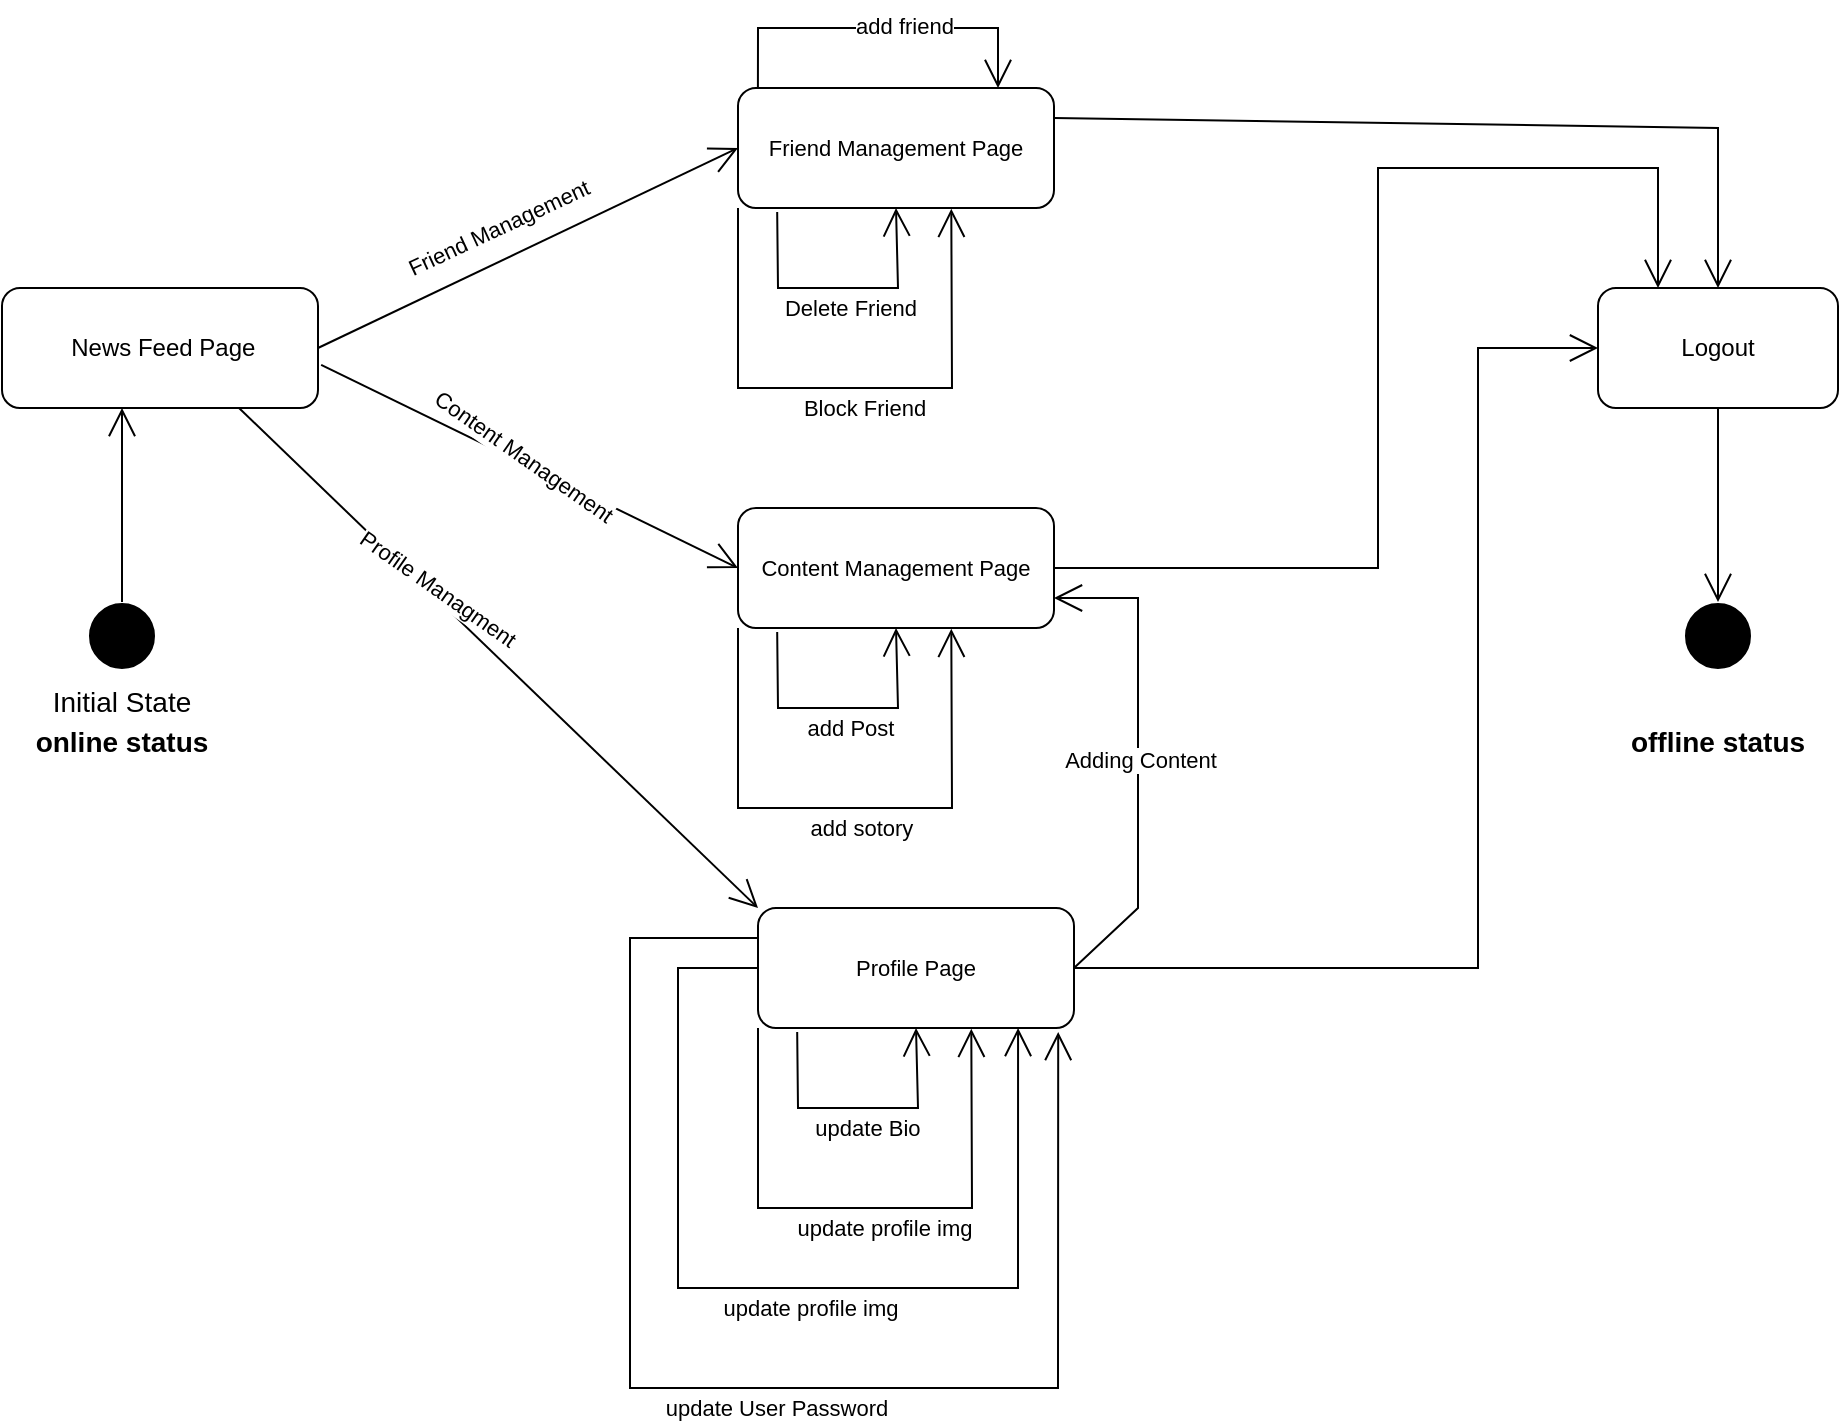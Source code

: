 <mxfile version="25.0.2">
  <diagram name="Page-1" id="QuI7OsgsWOaPgACehLHW">
    <mxGraphModel dx="1050" dy="621" grid="1" gridSize="10" guides="1" tooltips="1" connect="1" arrows="1" fold="1" page="1" pageScale="1" pageWidth="1169" pageHeight="827" math="0" shadow="0">
      <root>
        <mxCell id="0" />
        <mxCell id="1" parent="0" />
        <mxCell id="p5RgksZfc0YiBU6tTaU--1" value="" style="ellipse;whiteSpace=wrap;html=1;aspect=fixed;fillColor=#000000;fontColor=#ffffff;strokeColor=#ffffff;" parent="1" vertex="1">
          <mxGeometry x="169" y="347" width="34" height="34" as="geometry" />
        </mxCell>
        <mxCell id="p5RgksZfc0YiBU6tTaU--2" value="&lt;font style=&quot;font-size: 14px;&quot;&gt;Initial State&lt;/font&gt;" style="text;html=1;align=center;verticalAlign=middle;whiteSpace=wrap;rounded=0;" parent="1" vertex="1">
          <mxGeometry x="126" y="382" width="120" height="30" as="geometry" />
        </mxCell>
        <mxCell id="p5RgksZfc0YiBU6tTaU--5" value="" style="endArrow=open;endFill=1;endSize=12;html=1;rounded=0;exitX=0.5;exitY=0;exitDx=0;exitDy=0;" parent="1" source="p5RgksZfc0YiBU6tTaU--1" edge="1">
          <mxGeometry width="160" relative="1" as="geometry">
            <mxPoint x="203" y="310" as="sourcePoint" />
            <mxPoint x="186" y="250" as="targetPoint" />
          </mxGeometry>
        </mxCell>
        <mxCell id="p5RgksZfc0YiBU6tTaU--8" value="&amp;nbsp;News Feed Page" style="rounded=1;whiteSpace=wrap;html=1;" parent="1" vertex="1">
          <mxGeometry x="126" y="190" width="158" height="60" as="geometry" />
        </mxCell>
        <mxCell id="p5RgksZfc0YiBU6tTaU--9" value="" style="ellipse;whiteSpace=wrap;html=1;aspect=fixed;fillColor=#000000;fontColor=#ffffff;strokeColor=#ffffff;" parent="1" vertex="1">
          <mxGeometry x="967" y="347" width="34" height="34" as="geometry" />
        </mxCell>
        <mxCell id="p5RgksZfc0YiBU6tTaU--11" value="&lt;b&gt;&lt;font style=&quot;font-size: 14px;&quot;&gt;online status&lt;/font&gt;&lt;/b&gt;" style="text;html=1;align=center;verticalAlign=middle;whiteSpace=wrap;rounded=0;" parent="1" vertex="1">
          <mxGeometry x="126" y="402" width="120" height="30" as="geometry" />
        </mxCell>
        <mxCell id="p5RgksZfc0YiBU6tTaU--13" value="&lt;b&gt;&lt;font style=&quot;font-size: 14px;&quot;&gt;offline status&lt;/font&gt;&lt;/b&gt;" style="text;html=1;align=center;verticalAlign=middle;whiteSpace=wrap;rounded=0;" parent="1" vertex="1">
          <mxGeometry x="924" y="402" width="120" height="30" as="geometry" />
        </mxCell>
        <mxCell id="p5RgksZfc0YiBU6tTaU--14" value="&lt;span style=&quot;background-color: rgb(255, 255, 255);&quot;&gt;Logout&lt;/span&gt;" style="rounded=1;whiteSpace=wrap;html=1;" parent="1" vertex="1">
          <mxGeometry x="924" y="190" width="120" height="60" as="geometry" />
        </mxCell>
        <mxCell id="p5RgksZfc0YiBU6tTaU--16" value="" style="endArrow=open;endFill=1;endSize=12;html=1;rounded=0;exitX=0.5;exitY=1;exitDx=0;exitDy=0;entryX=0.5;entryY=0;entryDx=0;entryDy=0;" parent="1" source="p5RgksZfc0YiBU6tTaU--14" target="p5RgksZfc0YiBU6tTaU--9" edge="1">
          <mxGeometry width="160" relative="1" as="geometry">
            <mxPoint x="476" y="357" as="sourcePoint" />
            <mxPoint x="476" y="260" as="targetPoint" />
          </mxGeometry>
        </mxCell>
        <mxCell id="p5RgksZfc0YiBU6tTaU--18" value="" style="endArrow=open;endFill=1;endSize=12;html=1;rounded=0;entryX=0;entryY=0.5;entryDx=0;entryDy=0;" parent="1" target="p5RgksZfc0YiBU6tTaU--19" edge="1">
          <mxGeometry width="160" relative="1" as="geometry">
            <mxPoint x="284" y="220" as="sourcePoint" />
            <mxPoint x="384" y="220" as="targetPoint" />
          </mxGeometry>
        </mxCell>
        <mxCell id="p5RgksZfc0YiBU6tTaU--20" value="Friend Management" style="edgeLabel;html=1;align=center;verticalAlign=middle;resizable=0;points=[];rotation=-25;" parent="p5RgksZfc0YiBU6tTaU--18" vertex="1" connectable="0">
          <mxGeometry x="-0.551" y="1" relative="1" as="geometry">
            <mxPoint x="43" y="-37" as="offset" />
          </mxGeometry>
        </mxCell>
        <mxCell id="p5RgksZfc0YiBU6tTaU--19" value="&lt;span style=&quot;font-size: 11px; text-wrap: nowrap; background-color: rgb(255, 255, 255);&quot;&gt;Friend Management Page&lt;/span&gt;" style="rounded=1;whiteSpace=wrap;html=1;" parent="1" vertex="1">
          <mxGeometry x="494" y="90" width="158" height="60" as="geometry" />
        </mxCell>
        <mxCell id="p5RgksZfc0YiBU6tTaU--21" value="" style="endArrow=open;endFill=1;endSize=12;html=1;rounded=0;exitX=0.063;exitY=0;exitDx=0;exitDy=0;exitPerimeter=0;" parent="1" source="p5RgksZfc0YiBU6tTaU--19" edge="1">
          <mxGeometry width="160" relative="1" as="geometry">
            <mxPoint x="464" y="120" as="sourcePoint" />
            <mxPoint x="624" y="90" as="targetPoint" />
            <Array as="points">
              <mxPoint x="504" y="60" />
              <mxPoint x="624" y="60" />
            </Array>
          </mxGeometry>
        </mxCell>
        <mxCell id="p5RgksZfc0YiBU6tTaU--22" value="add friend" style="edgeLabel;html=1;align=center;verticalAlign=middle;resizable=0;points=[];" parent="p5RgksZfc0YiBU6tTaU--21" vertex="1" connectable="0">
          <mxGeometry x="0.143" y="1" relative="1" as="geometry">
            <mxPoint as="offset" />
          </mxGeometry>
        </mxCell>
        <mxCell id="p5RgksZfc0YiBU6tTaU--23" value="" style="endArrow=open;endFill=1;endSize=12;html=1;rounded=0;exitX=0.124;exitY=1.034;exitDx=0;exitDy=0;exitPerimeter=0;entryX=0.5;entryY=1;entryDx=0;entryDy=0;" parent="1" source="p5RgksZfc0YiBU6tTaU--19" target="p5RgksZfc0YiBU6tTaU--19" edge="1">
          <mxGeometry width="160" relative="1" as="geometry">
            <mxPoint x="572.66" y="281" as="sourcePoint" />
            <mxPoint x="614" y="210" as="targetPoint" />
            <Array as="points">
              <mxPoint x="514" y="190" />
              <mxPoint x="574" y="190" />
            </Array>
          </mxGeometry>
        </mxCell>
        <mxCell id="p5RgksZfc0YiBU6tTaU--24" value="Delete Friend" style="edgeLabel;html=1;align=center;verticalAlign=middle;resizable=0;points=[];" parent="p5RgksZfc0YiBU6tTaU--23" vertex="1" connectable="0">
          <mxGeometry x="0.063" y="-1" relative="1" as="geometry">
            <mxPoint y="9" as="offset" />
          </mxGeometry>
        </mxCell>
        <mxCell id="p5RgksZfc0YiBU6tTaU--25" value="" style="endArrow=open;endFill=1;endSize=12;html=1;rounded=0;exitX=0;exitY=1;exitDx=0;exitDy=0;entryX=0.675;entryY=1.007;entryDx=0;entryDy=0;entryPerimeter=0;" parent="1" source="p5RgksZfc0YiBU6tTaU--19" target="p5RgksZfc0YiBU6tTaU--19" edge="1">
          <mxGeometry width="160" relative="1" as="geometry">
            <mxPoint x="524" y="202" as="sourcePoint" />
            <mxPoint x="583" y="200" as="targetPoint" />
            <Array as="points">
              <mxPoint x="494" y="240" />
              <mxPoint x="601" y="240" />
            </Array>
          </mxGeometry>
        </mxCell>
        <mxCell id="p5RgksZfc0YiBU6tTaU--26" value="Block Friend" style="edgeLabel;html=1;align=center;verticalAlign=middle;resizable=0;points=[];" parent="p5RgksZfc0YiBU6tTaU--25" vertex="1" connectable="0">
          <mxGeometry x="0.063" y="-1" relative="1" as="geometry">
            <mxPoint y="9" as="offset" />
          </mxGeometry>
        </mxCell>
        <mxCell id="p5RgksZfc0YiBU6tTaU--27" value="&lt;span style=&quot;font-size: 11px; text-wrap: nowrap; background-color: rgb(255, 255, 255);&quot;&gt;Content Management Page&lt;/span&gt;" style="rounded=1;whiteSpace=wrap;html=1;" parent="1" vertex="1">
          <mxGeometry x="494" y="300" width="158" height="60" as="geometry" />
        </mxCell>
        <mxCell id="p5RgksZfc0YiBU6tTaU--30" value="" style="endArrow=open;endFill=1;endSize=12;html=1;rounded=0;exitX=0.124;exitY=1.034;exitDx=0;exitDy=0;exitPerimeter=0;entryX=0.5;entryY=1;entryDx=0;entryDy=0;" parent="1" source="p5RgksZfc0YiBU6tTaU--27" target="p5RgksZfc0YiBU6tTaU--27" edge="1">
          <mxGeometry width="160" relative="1" as="geometry">
            <mxPoint x="572.66" y="491" as="sourcePoint" />
            <mxPoint x="614" y="420" as="targetPoint" />
            <Array as="points">
              <mxPoint x="514" y="400" />
              <mxPoint x="574" y="400" />
            </Array>
          </mxGeometry>
        </mxCell>
        <mxCell id="p5RgksZfc0YiBU6tTaU--31" value="add Post" style="edgeLabel;html=1;align=center;verticalAlign=middle;resizable=0;points=[];" parent="p5RgksZfc0YiBU6tTaU--30" vertex="1" connectable="0">
          <mxGeometry x="0.063" y="-1" relative="1" as="geometry">
            <mxPoint y="9" as="offset" />
          </mxGeometry>
        </mxCell>
        <mxCell id="p5RgksZfc0YiBU6tTaU--32" value="" style="endArrow=open;endFill=1;endSize=12;html=1;rounded=0;exitX=0;exitY=1;exitDx=0;exitDy=0;entryX=0.675;entryY=1.007;entryDx=0;entryDy=0;entryPerimeter=0;" parent="1" source="p5RgksZfc0YiBU6tTaU--27" target="p5RgksZfc0YiBU6tTaU--27" edge="1">
          <mxGeometry width="160" relative="1" as="geometry">
            <mxPoint x="524" y="412" as="sourcePoint" />
            <mxPoint x="583" y="410" as="targetPoint" />
            <Array as="points">
              <mxPoint x="494" y="450" />
              <mxPoint x="601" y="450" />
            </Array>
          </mxGeometry>
        </mxCell>
        <mxCell id="p5RgksZfc0YiBU6tTaU--33" value="add sotory&amp;nbsp;" style="edgeLabel;html=1;align=center;verticalAlign=middle;resizable=0;points=[];" parent="p5RgksZfc0YiBU6tTaU--32" vertex="1" connectable="0">
          <mxGeometry x="0.063" y="-1" relative="1" as="geometry">
            <mxPoint y="9" as="offset" />
          </mxGeometry>
        </mxCell>
        <mxCell id="p5RgksZfc0YiBU6tTaU--34" value="" style="endArrow=open;endFill=1;endSize=12;html=1;rounded=0;entryX=0;entryY=0.5;entryDx=0;entryDy=0;exitX=1.01;exitY=0.64;exitDx=0;exitDy=0;exitPerimeter=0;" parent="1" source="p5RgksZfc0YiBU6tTaU--8" target="p5RgksZfc0YiBU6tTaU--27" edge="1">
          <mxGeometry width="160" relative="1" as="geometry">
            <mxPoint x="294" y="230" as="sourcePoint" />
            <mxPoint x="504" y="130" as="targetPoint" />
          </mxGeometry>
        </mxCell>
        <mxCell id="p5RgksZfc0YiBU6tTaU--35" value="Content Management" style="edgeLabel;html=1;align=center;verticalAlign=middle;resizable=0;points=[];rotation=35;" parent="p5RgksZfc0YiBU6tTaU--34" vertex="1" connectable="0">
          <mxGeometry x="-0.551" y="1" relative="1" as="geometry">
            <mxPoint x="54" y="23" as="offset" />
          </mxGeometry>
        </mxCell>
        <mxCell id="p5RgksZfc0YiBU6tTaU--36" value="&lt;span style=&quot;font-size: 11px; text-wrap: nowrap; background-color: rgb(255, 255, 255);&quot;&gt;Profile Page&lt;/span&gt;" style="rounded=1;whiteSpace=wrap;html=1;" parent="1" vertex="1">
          <mxGeometry x="504" y="500" width="158" height="60" as="geometry" />
        </mxCell>
        <mxCell id="p5RgksZfc0YiBU6tTaU--37" value="" style="endArrow=open;endFill=1;endSize=12;html=1;rounded=0;exitX=0.124;exitY=1.034;exitDx=0;exitDy=0;exitPerimeter=0;entryX=0.5;entryY=1;entryDx=0;entryDy=0;" parent="1" source="p5RgksZfc0YiBU6tTaU--36" target="p5RgksZfc0YiBU6tTaU--36" edge="1">
          <mxGeometry width="160" relative="1" as="geometry">
            <mxPoint x="582.66" y="691" as="sourcePoint" />
            <mxPoint x="624" y="620" as="targetPoint" />
            <Array as="points">
              <mxPoint x="524" y="600" />
              <mxPoint x="584" y="600" />
            </Array>
          </mxGeometry>
        </mxCell>
        <mxCell id="p5RgksZfc0YiBU6tTaU--38" value="update Bio&amp;nbsp;" style="edgeLabel;html=1;align=center;verticalAlign=middle;resizable=0;points=[];" parent="p5RgksZfc0YiBU6tTaU--37" vertex="1" connectable="0">
          <mxGeometry x="0.063" y="-1" relative="1" as="geometry">
            <mxPoint y="9" as="offset" />
          </mxGeometry>
        </mxCell>
        <mxCell id="p5RgksZfc0YiBU6tTaU--39" value="" style="endArrow=open;endFill=1;endSize=12;html=1;rounded=0;exitX=0;exitY=1;exitDx=0;exitDy=0;entryX=0.675;entryY=1.007;entryDx=0;entryDy=0;entryPerimeter=0;" parent="1" source="p5RgksZfc0YiBU6tTaU--36" target="p5RgksZfc0YiBU6tTaU--36" edge="1">
          <mxGeometry width="160" relative="1" as="geometry">
            <mxPoint x="534" y="612" as="sourcePoint" />
            <mxPoint x="593" y="610" as="targetPoint" />
            <Array as="points">
              <mxPoint x="504" y="650" />
              <mxPoint x="611" y="650" />
            </Array>
          </mxGeometry>
        </mxCell>
        <mxCell id="p5RgksZfc0YiBU6tTaU--40" value="update profile img" style="edgeLabel;html=1;align=center;verticalAlign=middle;resizable=0;points=[];" parent="p5RgksZfc0YiBU6tTaU--39" vertex="1" connectable="0">
          <mxGeometry x="0.063" y="-1" relative="1" as="geometry">
            <mxPoint y="9" as="offset" />
          </mxGeometry>
        </mxCell>
        <mxCell id="p5RgksZfc0YiBU6tTaU--41" value="" style="endArrow=open;endFill=1;endSize=12;html=1;rounded=0;exitX=0;exitY=0.5;exitDx=0;exitDy=0;entryX=0.823;entryY=1;entryDx=0;entryDy=0;entryPerimeter=0;" parent="1" source="p5RgksZfc0YiBU6tTaU--36" target="p5RgksZfc0YiBU6tTaU--36" edge="1">
          <mxGeometry width="160" relative="1" as="geometry">
            <mxPoint x="504" y="600" as="sourcePoint" />
            <mxPoint x="611" y="600" as="targetPoint" />
            <Array as="points">
              <mxPoint x="464" y="530" />
              <mxPoint x="464" y="690" />
              <mxPoint x="634" y="690" />
            </Array>
          </mxGeometry>
        </mxCell>
        <mxCell id="p5RgksZfc0YiBU6tTaU--42" value="update profile img" style="edgeLabel;html=1;align=center;verticalAlign=middle;resizable=0;points=[];" parent="p5RgksZfc0YiBU6tTaU--41" vertex="1" connectable="0">
          <mxGeometry x="0.063" y="-1" relative="1" as="geometry">
            <mxPoint y="9" as="offset" />
          </mxGeometry>
        </mxCell>
        <mxCell id="p5RgksZfc0YiBU6tTaU--43" value="" style="endArrow=open;endFill=1;endSize=12;html=1;rounded=0;entryX=0;entryY=0;entryDx=0;entryDy=0;exitX=0.75;exitY=1;exitDx=0;exitDy=0;" parent="1" source="p5RgksZfc0YiBU6tTaU--8" target="p5RgksZfc0YiBU6tTaU--36" edge="1">
          <mxGeometry width="160" relative="1" as="geometry">
            <mxPoint x="264" y="290" as="sourcePoint" />
            <mxPoint x="472" y="392" as="targetPoint" />
          </mxGeometry>
        </mxCell>
        <mxCell id="p5RgksZfc0YiBU6tTaU--44" value="Profile Managment" style="edgeLabel;html=1;align=center;verticalAlign=middle;resizable=0;points=[];rotation=35;" parent="p5RgksZfc0YiBU6tTaU--43" vertex="1" connectable="0">
          <mxGeometry x="-0.551" y="1" relative="1" as="geometry">
            <mxPoint x="40" y="34" as="offset" />
          </mxGeometry>
        </mxCell>
        <mxCell id="p5RgksZfc0YiBU6tTaU--45" value="" style="endArrow=open;endFill=1;endSize=12;html=1;rounded=0;exitX=1;exitY=0.25;exitDx=0;exitDy=0;entryX=0.5;entryY=0;entryDx=0;entryDy=0;" parent="1" source="p5RgksZfc0YiBU6tTaU--19" target="p5RgksZfc0YiBU6tTaU--14" edge="1">
          <mxGeometry width="160" relative="1" as="geometry">
            <mxPoint x="794" y="207" as="sourcePoint" />
            <mxPoint x="794" y="110" as="targetPoint" />
            <Array as="points">
              <mxPoint x="984" y="110" />
            </Array>
          </mxGeometry>
        </mxCell>
        <mxCell id="p5RgksZfc0YiBU6tTaU--46" value="" style="endArrow=open;endFill=1;endSize=12;html=1;rounded=0;exitX=1;exitY=0.5;exitDx=0;exitDy=0;entryX=0.25;entryY=0;entryDx=0;entryDy=0;" parent="1" source="p5RgksZfc0YiBU6tTaU--27" target="p5RgksZfc0YiBU6tTaU--14" edge="1">
          <mxGeometry width="160" relative="1" as="geometry">
            <mxPoint x="804" y="327" as="sourcePoint" />
            <mxPoint x="804" y="230" as="targetPoint" />
            <Array as="points">
              <mxPoint x="814" y="330" />
              <mxPoint x="814" y="130" />
              <mxPoint x="954" y="130" />
            </Array>
          </mxGeometry>
        </mxCell>
        <mxCell id="p5RgksZfc0YiBU6tTaU--47" value="" style="endArrow=open;endFill=1;endSize=12;html=1;rounded=0;exitX=1;exitY=0.5;exitDx=0;exitDy=0;entryX=0;entryY=0.5;entryDx=0;entryDy=0;" parent="1" source="p5RgksZfc0YiBU6tTaU--36" target="p5RgksZfc0YiBU6tTaU--14" edge="1">
          <mxGeometry width="160" relative="1" as="geometry">
            <mxPoint x="784" y="560" as="sourcePoint" />
            <mxPoint x="784" y="463" as="targetPoint" />
            <Array as="points">
              <mxPoint x="864" y="530" />
              <mxPoint x="864" y="220" />
            </Array>
          </mxGeometry>
        </mxCell>
        <mxCell id="p5RgksZfc0YiBU6tTaU--48" value="" style="endArrow=open;endFill=1;endSize=12;html=1;rounded=0;exitX=1;exitY=0.5;exitDx=0;exitDy=0;entryX=1;entryY=0.75;entryDx=0;entryDy=0;" parent="1" source="p5RgksZfc0YiBU6tTaU--36" target="p5RgksZfc0YiBU6tTaU--27" edge="1">
          <mxGeometry width="160" relative="1" as="geometry">
            <mxPoint x="724" y="479" as="sourcePoint" />
            <mxPoint x="724" y="382" as="targetPoint" />
            <Array as="points">
              <mxPoint x="694" y="500" />
              <mxPoint x="694" y="345" />
            </Array>
          </mxGeometry>
        </mxCell>
        <mxCell id="p5RgksZfc0YiBU6tTaU--49" value="Adding Content" style="edgeLabel;html=1;align=center;verticalAlign=middle;resizable=0;points=[];" parent="p5RgksZfc0YiBU6tTaU--48" vertex="1" connectable="0">
          <mxGeometry x="-0.017" y="-1" relative="1" as="geometry">
            <mxPoint as="offset" />
          </mxGeometry>
        </mxCell>
        <mxCell id="p5RgksZfc0YiBU6tTaU--50" value="" style="endArrow=open;endFill=1;endSize=12;html=1;rounded=0;exitX=0;exitY=0.25;exitDx=0;exitDy=0;entryX=0.95;entryY=1.033;entryDx=0;entryDy=0;entryPerimeter=0;" parent="1" source="p5RgksZfc0YiBU6tTaU--36" target="p5RgksZfc0YiBU6tTaU--36" edge="1">
          <mxGeometry width="160" relative="1" as="geometry">
            <mxPoint x="514" y="540" as="sourcePoint" />
            <mxPoint x="644" y="570" as="targetPoint" />
            <Array as="points">
              <mxPoint x="440" y="515" />
              <mxPoint x="440" y="740" />
              <mxPoint x="654" y="740" />
            </Array>
          </mxGeometry>
        </mxCell>
        <mxCell id="p5RgksZfc0YiBU6tTaU--51" value="update User Password" style="edgeLabel;html=1;align=center;verticalAlign=middle;resizable=0;points=[];" parent="p5RgksZfc0YiBU6tTaU--50" vertex="1" connectable="0">
          <mxGeometry x="0.063" y="-1" relative="1" as="geometry">
            <mxPoint y="9" as="offset" />
          </mxGeometry>
        </mxCell>
      </root>
    </mxGraphModel>
  </diagram>
</mxfile>

